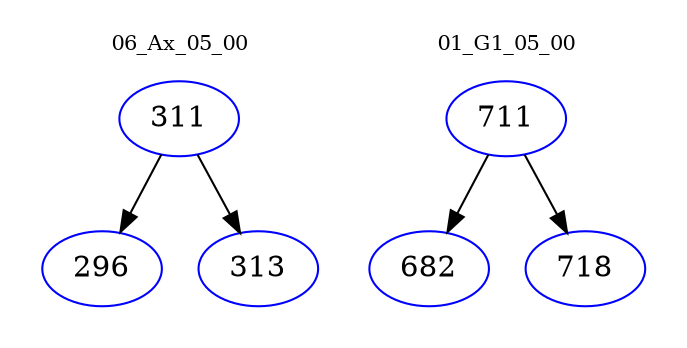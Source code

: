 digraph{
subgraph cluster_0 {
color = white
label = "06_Ax_05_00";
fontsize=10;
T0_311 [label="311", color="blue"]
T0_311 -> T0_296 [color="black"]
T0_296 [label="296", color="blue"]
T0_311 -> T0_313 [color="black"]
T0_313 [label="313", color="blue"]
}
subgraph cluster_1 {
color = white
label = "01_G1_05_00";
fontsize=10;
T1_711 [label="711", color="blue"]
T1_711 -> T1_682 [color="black"]
T1_682 [label="682", color="blue"]
T1_711 -> T1_718 [color="black"]
T1_718 [label="718", color="blue"]
}
}
